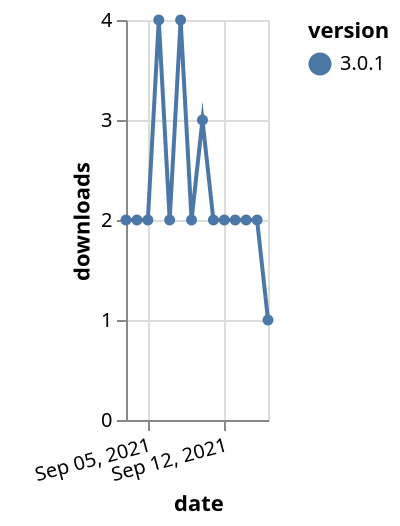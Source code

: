 {"$schema": "https://vega.github.io/schema/vega-lite/v5.json", "description": "A simple bar chart with embedded data.", "data": {"values": [{"date": "2021-09-03", "total": 2938, "delta": 2, "version": "3.0.1"}, {"date": "2021-09-04", "total": 2940, "delta": 2, "version": "3.0.1"}, {"date": "2021-09-05", "total": 2942, "delta": 2, "version": "3.0.1"}, {"date": "2021-09-06", "total": 2946, "delta": 4, "version": "3.0.1"}, {"date": "2021-09-07", "total": 2948, "delta": 2, "version": "3.0.1"}, {"date": "2021-09-08", "total": 2952, "delta": 4, "version": "3.0.1"}, {"date": "2021-09-09", "total": 2954, "delta": 2, "version": "3.0.1"}, {"date": "2021-09-10", "total": 2957, "delta": 3, "version": "3.0.1"}, {"date": "2021-09-11", "total": 2959, "delta": 2, "version": "3.0.1"}, {"date": "2021-09-12", "total": 2961, "delta": 2, "version": "3.0.1"}, {"date": "2021-09-13", "total": 2963, "delta": 2, "version": "3.0.1"}, {"date": "2021-09-14", "total": 2965, "delta": 2, "version": "3.0.1"}, {"date": "2021-09-15", "total": 2967, "delta": 2, "version": "3.0.1"}, {"date": "2021-09-16", "total": 2968, "delta": 1, "version": "3.0.1"}]}, "width": "container", "mark": {"type": "line", "point": {"filled": true}}, "encoding": {"x": {"field": "date", "type": "temporal", "timeUnit": "yearmonthdate", "title": "date", "axis": {"labelAngle": -15}}, "y": {"field": "delta", "type": "quantitative", "title": "downloads"}, "color": {"field": "version", "type": "nominal"}, "tooltip": {"field": "delta"}}}
